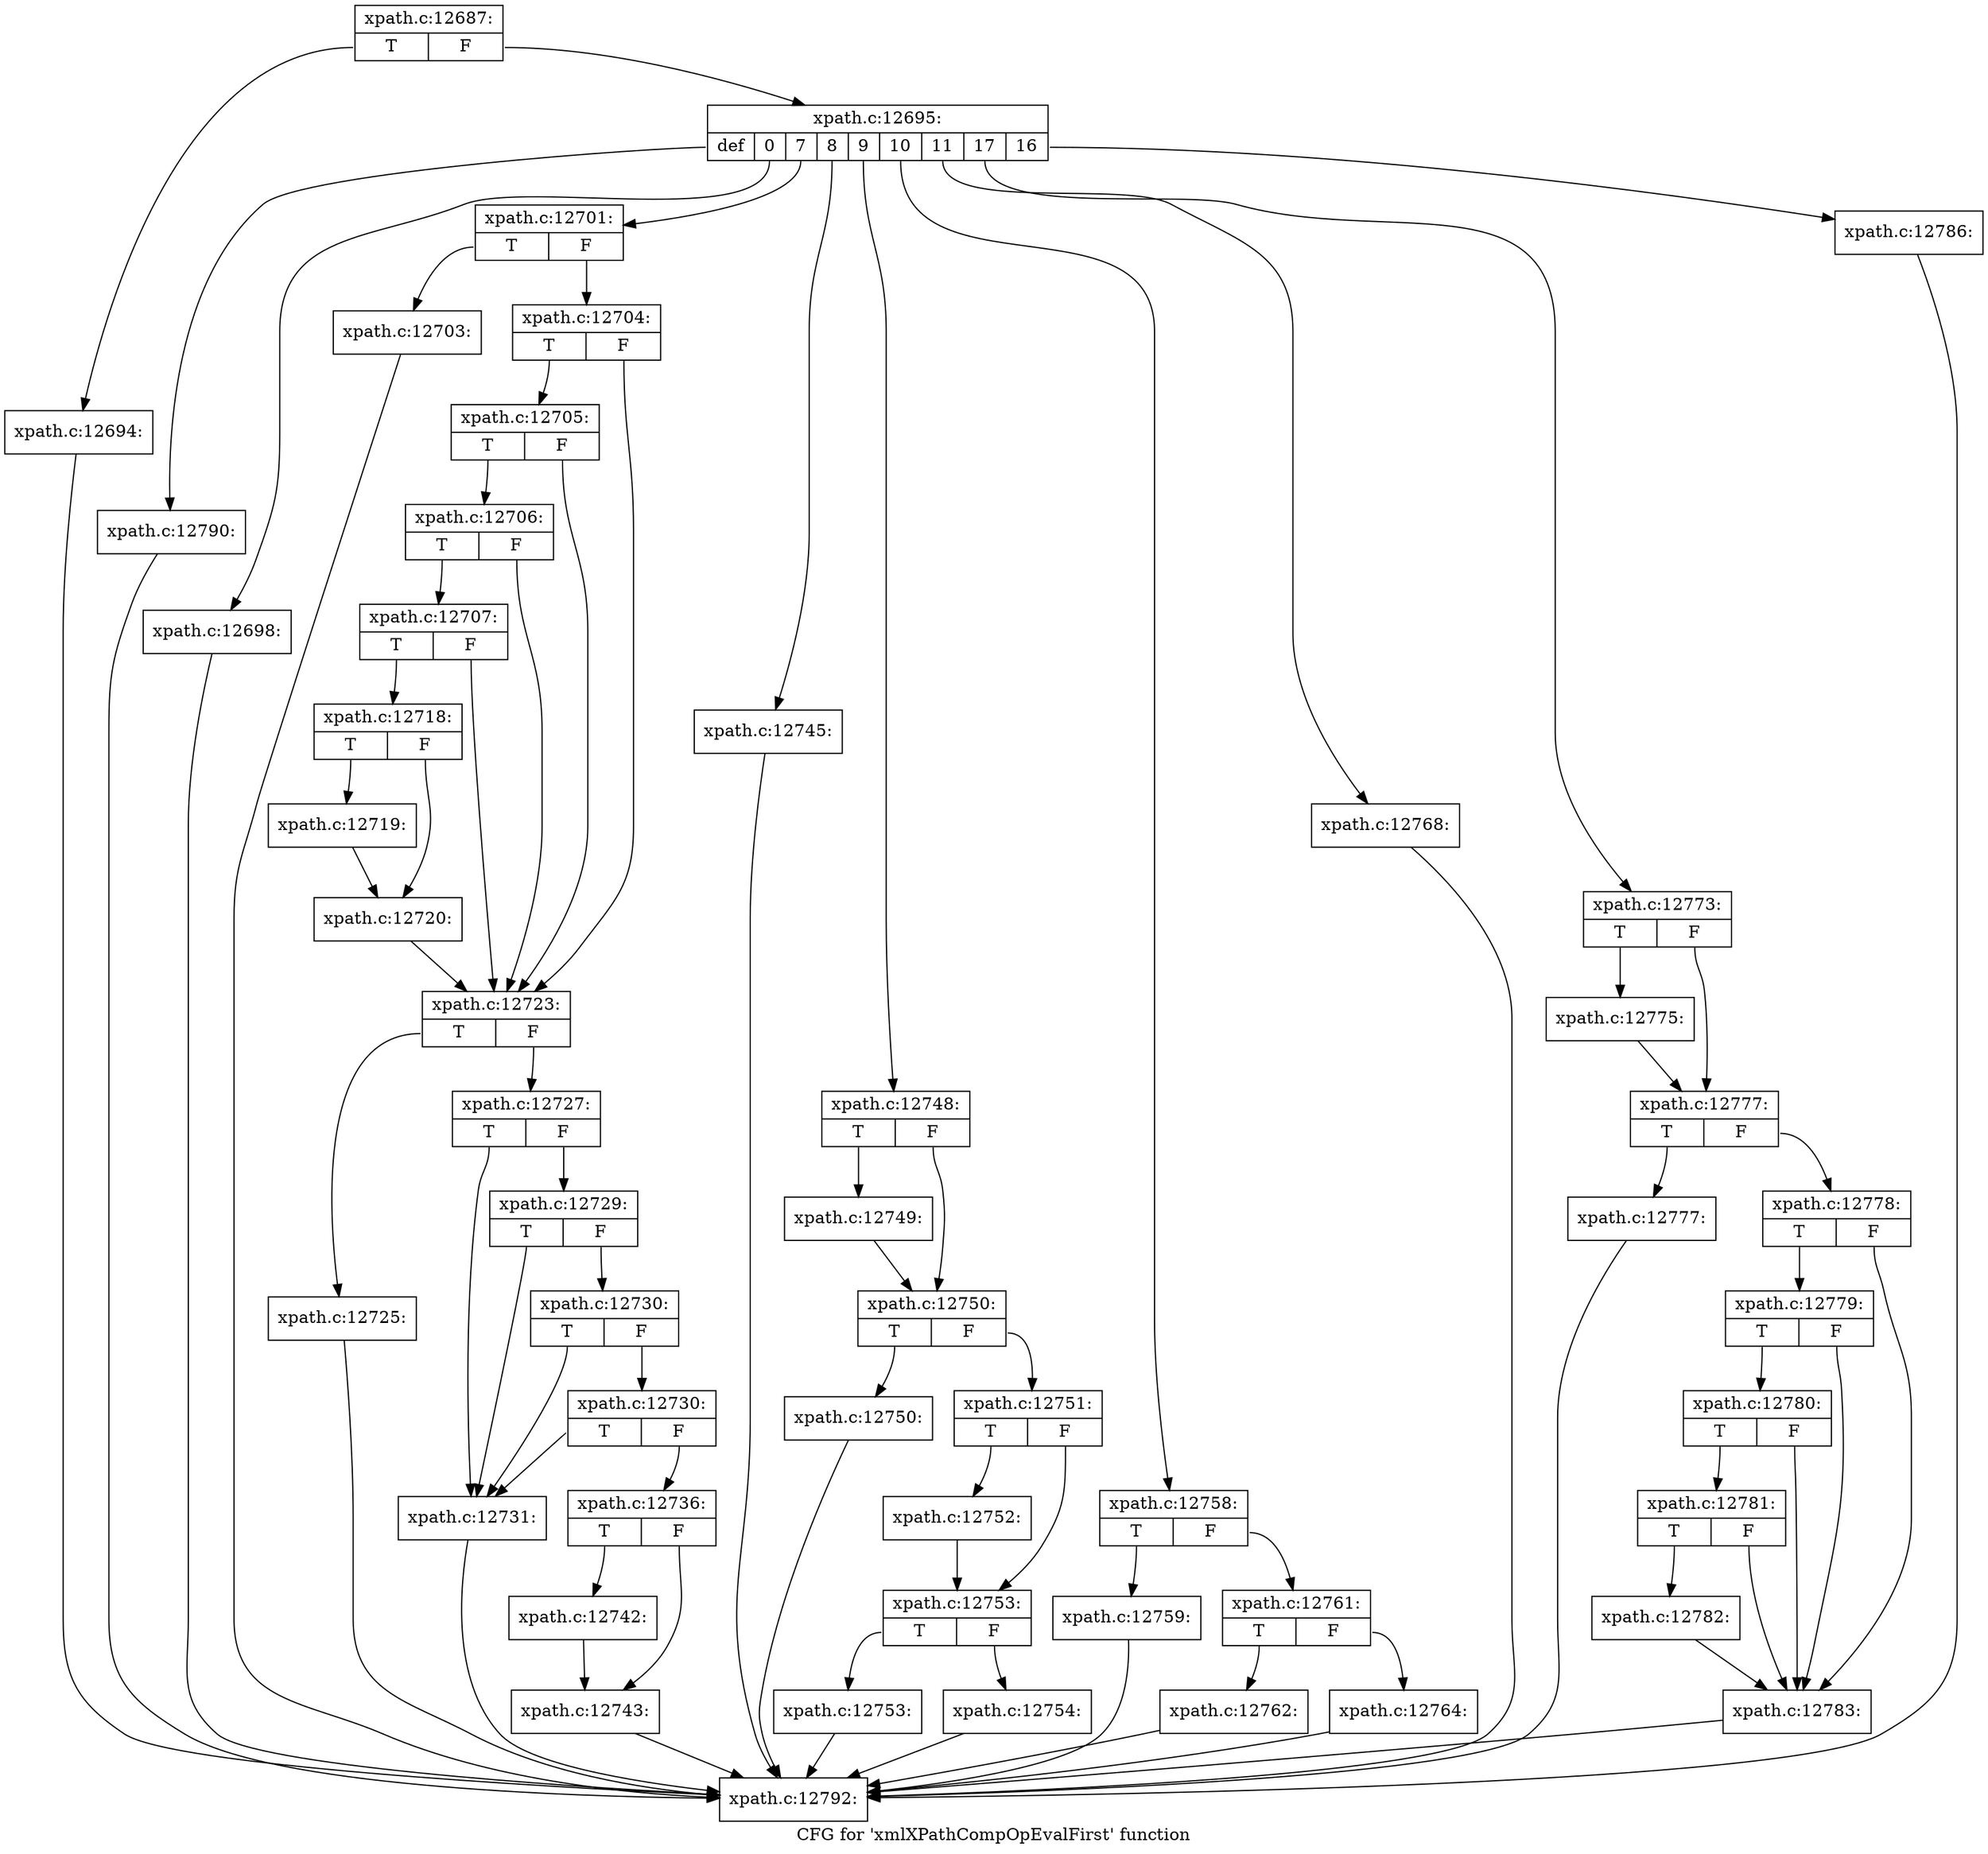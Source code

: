 digraph "CFG for 'xmlXPathCompOpEvalFirst' function" {
	label="CFG for 'xmlXPathCompOpEvalFirst' function";

	Node0x55e6b2de0e60 [shape=record,label="{xpath.c:12687:|{<s0>T|<s1>F}}"];
	Node0x55e6b2de0e60:s0 -> Node0x55e6b2e5c8c0;
	Node0x55e6b2de0e60:s1 -> Node0x55e6b2e5c910;
	Node0x55e6b2e5c8c0 [shape=record,label="{xpath.c:12694:}"];
	Node0x55e6b2e5c8c0 -> Node0x55e6b2de0eb0;
	Node0x55e6b2e5c910 [shape=record,label="{xpath.c:12695:|{<s0>def|<s1>0|<s2>7|<s3>8|<s4>9|<s5>10|<s6>11|<s7>17|<s8>16}}"];
	Node0x55e6b2e5c910:s0 -> Node0x55e6b2e5cfe0;
	Node0x55e6b2e5c910:s1 -> Node0x55e6b2e5d100;
	Node0x55e6b2e5c910:s2 -> Node0x55e6b2e5d2c0;
	Node0x55e6b2e5c910:s3 -> Node0x55e6b2e64a70;
	Node0x55e6b2e5c910:s4 -> Node0x55e6b2e64d80;
	Node0x55e6b2e5c910:s5 -> Node0x55e6b2e678a0;
	Node0x55e6b2e5c910:s6 -> Node0x55e6b2e69290;
	Node0x55e6b2e5c910:s7 -> Node0x55e6b2e69ad0;
	Node0x55e6b2e5c910:s8 -> Node0x55e6b2e6c4e0;
	Node0x55e6b2e5d100 [shape=record,label="{xpath.c:12698:}"];
	Node0x55e6b2e5d100 -> Node0x55e6b2de0eb0;
	Node0x55e6b2e5d2c0 [shape=record,label="{xpath.c:12701:|{<s0>T|<s1>F}}"];
	Node0x55e6b2e5d2c0:s0 -> Node0x55e6b2e5db10;
	Node0x55e6b2e5d2c0:s1 -> Node0x55e6b2e5db60;
	Node0x55e6b2e5db10 [shape=record,label="{xpath.c:12703:}"];
	Node0x55e6b2e5db10 -> Node0x55e6b2de0eb0;
	Node0x55e6b2e5db60 [shape=record,label="{xpath.c:12704:|{<s0>T|<s1>F}}"];
	Node0x55e6b2e5db60:s0 -> Node0x55e6b2e5e170;
	Node0x55e6b2e5db60:s1 -> Node0x55e6b2e5e020;
	Node0x55e6b2e5e170 [shape=record,label="{xpath.c:12705:|{<s0>T|<s1>F}}"];
	Node0x55e6b2e5e170:s0 -> Node0x55e6b2e5e0f0;
	Node0x55e6b2e5e170:s1 -> Node0x55e6b2e5e020;
	Node0x55e6b2e5e0f0 [shape=record,label="{xpath.c:12706:|{<s0>T|<s1>F}}"];
	Node0x55e6b2e5e0f0:s0 -> Node0x55e6b2e5e070;
	Node0x55e6b2e5e0f0:s1 -> Node0x55e6b2e5e020;
	Node0x55e6b2e5e070 [shape=record,label="{xpath.c:12707:|{<s0>T|<s1>F}}"];
	Node0x55e6b2e5e070:s0 -> Node0x55e6b2e5dfd0;
	Node0x55e6b2e5e070:s1 -> Node0x55e6b2e5e020;
	Node0x55e6b2e5dfd0 [shape=record,label="{xpath.c:12718:|{<s0>T|<s1>F}}"];
	Node0x55e6b2e5dfd0:s0 -> Node0x55e6b2e5f4e0;
	Node0x55e6b2e5dfd0:s1 -> Node0x55e6b2e5f530;
	Node0x55e6b2e5f4e0 [shape=record,label="{xpath.c:12719:}"];
	Node0x55e6b2e5f4e0 -> Node0x55e6b2e5f530;
	Node0x55e6b2e5f530 [shape=record,label="{xpath.c:12720:}"];
	Node0x55e6b2e5f530 -> Node0x55e6b2e5e020;
	Node0x55e6b2e5e020 [shape=record,label="{xpath.c:12723:|{<s0>T|<s1>F}}"];
	Node0x55e6b2e5e020:s0 -> Node0x55e6b2e60ec0;
	Node0x55e6b2e5e020:s1 -> Node0x55e6b2e60f10;
	Node0x55e6b2e60ec0 [shape=record,label="{xpath.c:12725:}"];
	Node0x55e6b2e60ec0 -> Node0x55e6b2de0eb0;
	Node0x55e6b2e60f10 [shape=record,label="{xpath.c:12727:|{<s0>T|<s1>F}}"];
	Node0x55e6b2e60f10:s0 -> Node0x55e6b2e617e0;
	Node0x55e6b2e60f10:s1 -> Node0x55e6b2e61980;
	Node0x55e6b2e61980 [shape=record,label="{xpath.c:12729:|{<s0>T|<s1>F}}"];
	Node0x55e6b2e61980:s0 -> Node0x55e6b2e617e0;
	Node0x55e6b2e61980:s1 -> Node0x55e6b2e61900;
	Node0x55e6b2e61900 [shape=record,label="{xpath.c:12730:|{<s0>T|<s1>F}}"];
	Node0x55e6b2e61900:s0 -> Node0x55e6b2e617e0;
	Node0x55e6b2e61900:s1 -> Node0x55e6b2e61880;
	Node0x55e6b2e61880 [shape=record,label="{xpath.c:12730:|{<s0>T|<s1>F}}"];
	Node0x55e6b2e61880:s0 -> Node0x55e6b2e617e0;
	Node0x55e6b2e61880:s1 -> Node0x55e6b2e61830;
	Node0x55e6b2e617e0 [shape=record,label="{xpath.c:12731:}"];
	Node0x55e6b2e617e0 -> Node0x55e6b2de0eb0;
	Node0x55e6b2e61830 [shape=record,label="{xpath.c:12736:|{<s0>T|<s1>F}}"];
	Node0x55e6b2e61830:s0 -> Node0x55e6b2e63a60;
	Node0x55e6b2e61830:s1 -> Node0x55e6b2e63ab0;
	Node0x55e6b2e63a60 [shape=record,label="{xpath.c:12742:}"];
	Node0x55e6b2e63a60 -> Node0x55e6b2e63ab0;
	Node0x55e6b2e63ab0 [shape=record,label="{xpath.c:12743:}"];
	Node0x55e6b2e63ab0 -> Node0x55e6b2de0eb0;
	Node0x55e6b2e64a70 [shape=record,label="{xpath.c:12745:}"];
	Node0x55e6b2e64a70 -> Node0x55e6b2de0eb0;
	Node0x55e6b2e64d80 [shape=record,label="{xpath.c:12748:|{<s0>T|<s1>F}}"];
	Node0x55e6b2e64d80:s0 -> Node0x55e6b2e64e30;
	Node0x55e6b2e64d80:s1 -> Node0x55e6b2e64e80;
	Node0x55e6b2e64e30 [shape=record,label="{xpath.c:12749:}"];
	Node0x55e6b2e64e30 -> Node0x55e6b2e64e80;
	Node0x55e6b2e64e80 [shape=record,label="{xpath.c:12750:|{<s0>T|<s1>F}}"];
	Node0x55e6b2e64e80:s0 -> Node0x55e6b2e65a50;
	Node0x55e6b2e64e80:s1 -> Node0x55e6b2e65aa0;
	Node0x55e6b2e65a50 [shape=record,label="{xpath.c:12750:}"];
	Node0x55e6b2e65a50 -> Node0x55e6b2de0eb0;
	Node0x55e6b2e65aa0 [shape=record,label="{xpath.c:12751:|{<s0>T|<s1>F}}"];
	Node0x55e6b2e65aa0:s0 -> Node0x55e6b2e65f10;
	Node0x55e6b2e65aa0:s1 -> Node0x55e6b2e65f60;
	Node0x55e6b2e65f10 [shape=record,label="{xpath.c:12752:}"];
	Node0x55e6b2e65f10 -> Node0x55e6b2e65f60;
	Node0x55e6b2e65f60 [shape=record,label="{xpath.c:12753:|{<s0>T|<s1>F}}"];
	Node0x55e6b2e65f60:s0 -> Node0x55e6b2e66bd0;
	Node0x55e6b2e65f60:s1 -> Node0x55e6b2e66c20;
	Node0x55e6b2e66bd0 [shape=record,label="{xpath.c:12753:}"];
	Node0x55e6b2e66bd0 -> Node0x55e6b2de0eb0;
	Node0x55e6b2e66c20 [shape=record,label="{xpath.c:12754:}"];
	Node0x55e6b2e66c20 -> Node0x55e6b2de0eb0;
	Node0x55e6b2e678a0 [shape=record,label="{xpath.c:12758:|{<s0>T|<s1>F}}"];
	Node0x55e6b2e678a0:s0 -> Node0x55e6b2e67a00;
	Node0x55e6b2e678a0:s1 -> Node0x55e6b2e67a50;
	Node0x55e6b2e67a00 [shape=record,label="{xpath.c:12759:}"];
	Node0x55e6b2e67a00 -> Node0x55e6b2de0eb0;
	Node0x55e6b2e67a50 [shape=record,label="{xpath.c:12761:|{<s0>T|<s1>F}}"];
	Node0x55e6b2e67a50:s0 -> Node0x55e6b2e68750;
	Node0x55e6b2e67a50:s1 -> Node0x55e6b2e687a0;
	Node0x55e6b2e68750 [shape=record,label="{xpath.c:12762:}"];
	Node0x55e6b2e68750 -> Node0x55e6b2de0eb0;
	Node0x55e6b2e687a0 [shape=record,label="{xpath.c:12764:}"];
	Node0x55e6b2e687a0 -> Node0x55e6b2de0eb0;
	Node0x55e6b2e69290 [shape=record,label="{xpath.c:12768:}"];
	Node0x55e6b2e69290 -> Node0x55e6b2de0eb0;
	Node0x55e6b2e69ad0 [shape=record,label="{xpath.c:12773:|{<s0>T|<s1>F}}"];
	Node0x55e6b2e69ad0:s0 -> Node0x55e6b2e69b80;
	Node0x55e6b2e69ad0:s1 -> Node0x55e6b2e69bd0;
	Node0x55e6b2e69b80 [shape=record,label="{xpath.c:12775:}"];
	Node0x55e6b2e69b80 -> Node0x55e6b2e69bd0;
	Node0x55e6b2e69bd0 [shape=record,label="{xpath.c:12777:|{<s0>T|<s1>F}}"];
	Node0x55e6b2e69bd0:s0 -> Node0x55e6b2e6a8f0;
	Node0x55e6b2e69bd0:s1 -> Node0x55e6b2e6a940;
	Node0x55e6b2e6a8f0 [shape=record,label="{xpath.c:12777:}"];
	Node0x55e6b2e6a8f0 -> Node0x55e6b2de0eb0;
	Node0x55e6b2e6a940 [shape=record,label="{xpath.c:12778:|{<s0>T|<s1>F}}"];
	Node0x55e6b2e6a940:s0 -> Node0x55e6b2e6af50;
	Node0x55e6b2e6a940:s1 -> Node0x55e6b2e6ae00;
	Node0x55e6b2e6af50 [shape=record,label="{xpath.c:12779:|{<s0>T|<s1>F}}"];
	Node0x55e6b2e6af50:s0 -> Node0x55e6b2e6aed0;
	Node0x55e6b2e6af50:s1 -> Node0x55e6b2e6ae00;
	Node0x55e6b2e6aed0 [shape=record,label="{xpath.c:12780:|{<s0>T|<s1>F}}"];
	Node0x55e6b2e6aed0:s0 -> Node0x55e6b2e6ae50;
	Node0x55e6b2e6aed0:s1 -> Node0x55e6b2e6ae00;
	Node0x55e6b2e6ae50 [shape=record,label="{xpath.c:12781:|{<s0>T|<s1>F}}"];
	Node0x55e6b2e6ae50:s0 -> Node0x55e6b2e6adb0;
	Node0x55e6b2e6ae50:s1 -> Node0x55e6b2e6ae00;
	Node0x55e6b2e6adb0 [shape=record,label="{xpath.c:12782:}"];
	Node0x55e6b2e6adb0 -> Node0x55e6b2e6ae00;
	Node0x55e6b2e6ae00 [shape=record,label="{xpath.c:12783:}"];
	Node0x55e6b2e6ae00 -> Node0x55e6b2de0eb0;
	Node0x55e6b2e6c4e0 [shape=record,label="{xpath.c:12786:}"];
	Node0x55e6b2e6c4e0 -> Node0x55e6b2de0eb0;
	Node0x55e6b2e5cfe0 [shape=record,label="{xpath.c:12790:}"];
	Node0x55e6b2e5cfe0 -> Node0x55e6b2de0eb0;
	Node0x55e6b2de0eb0 [shape=record,label="{xpath.c:12792:}"];
}
